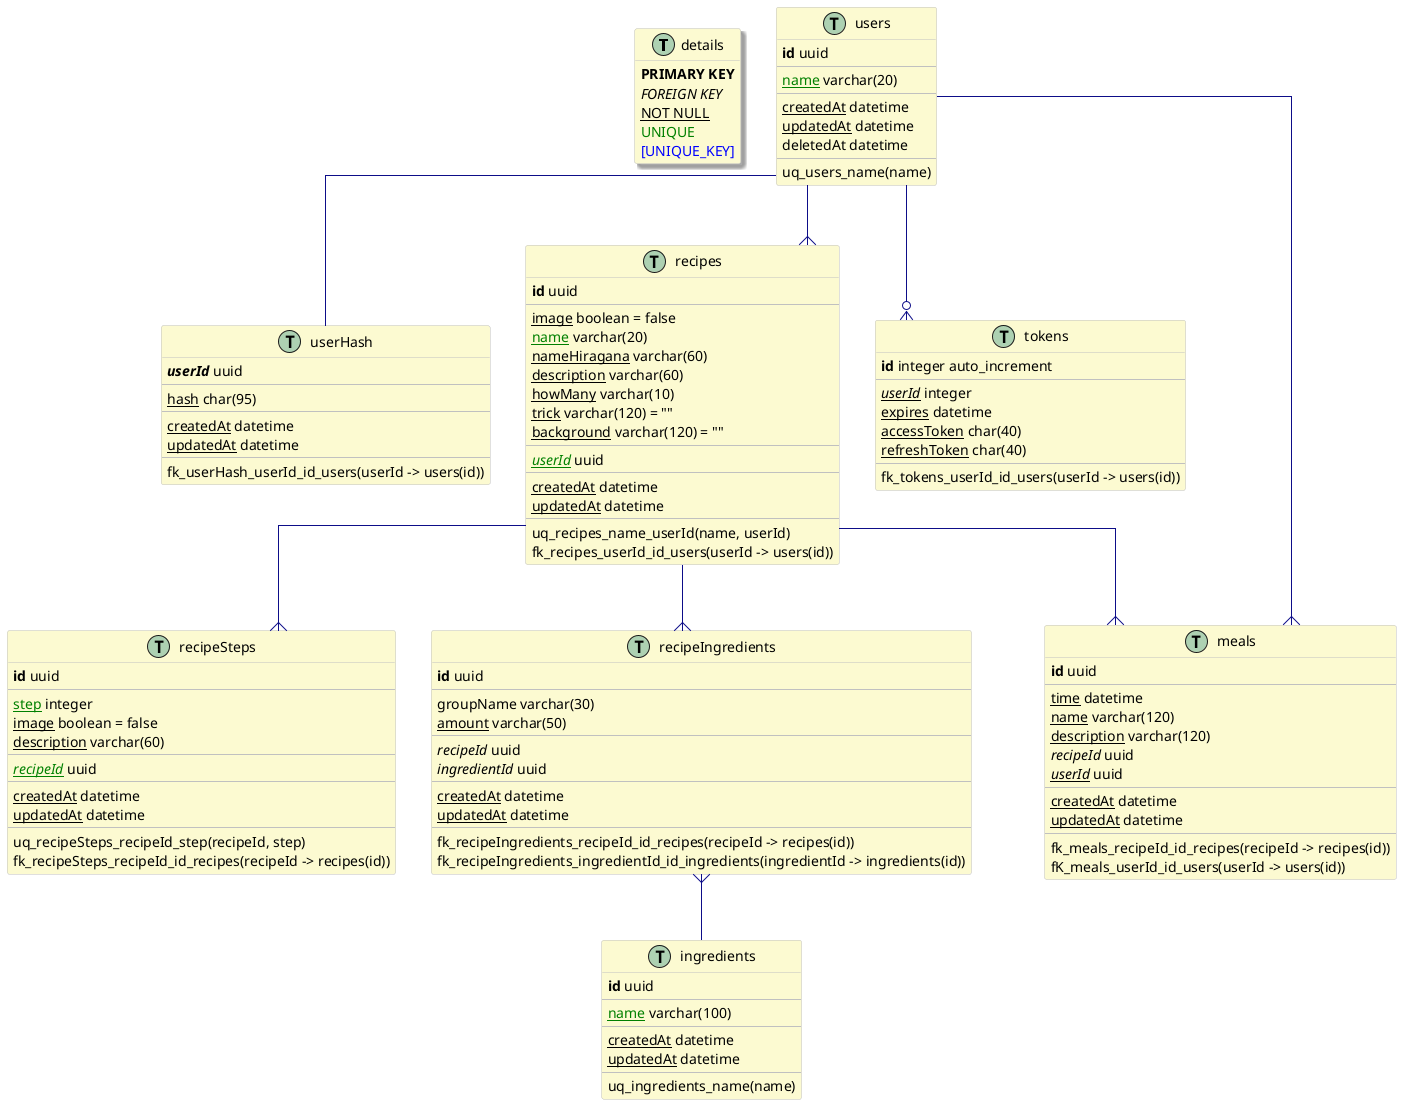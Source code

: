 @startuml
' styles
skinparam linetype ortho
skinparam shadowing false
skinparam shadowing<<with_shadow>> true

!unquoted function Table($name) return "class " + $name + " <<table>> << (T,#add1b2) >>"
!unquoted function primary_key(x) return "<b>" + x + "</b>"
!unquoted function foreign_key(x) return "<i>" + x + "</i>"
!unquoted function unique(x) return "<color:green>" + x + "</color>"
!unquoted function unique_key(x) return "<color:blue>" + x + "</color>"
!unquoted function $not_null(x) return "<u>" + x + "</u>"
!unquoted function unique_not_null(x) return "<color:green><u>" + x + "</u></color>"
!unquoted function foreign_key_not_null(x) return "<i><u>" + x + "</u></i>"
!unquoted function not_need(x) return "<s>" + x + "</s>"

skinparam class {
    ArrowColor #0d0d88
    ArrowStyle Bold
}

skinparam class<<table>> {
    BorderColor #c0c0c0
    BackgroundColor #fcfad1
}

hide methods
hide stereotypes

' entities
Table(details) <<with_shadow>> {
    primary_key(PRIMARY KEY)
    foreign_key(FOREIGN KEY)
    $not_null(NOT NULL)
    unique(UNIQUE)
    unique_key([UNIQUE_KEY])
}

Table(users) {
  primary_key(id) uuid
  ---
  unique_not_null(name) varchar(20)
  ---
  $not_null(createdAt) datetime
  $not_null(updatedAt) datetime
  deletedAt datetime
  ---
  uq_users_name(name)
}

Table(userHash) {
  foreign_key(primary_key(userId)) uuid
  ---
  $not_null(hash) char(95)
  ---
  $not_null(createdAt) datetime
  $not_null(updatedAt) datetime
  ---
  fk_userHash_userId_id_users(userId -> users(id))
}

Table(recipes) {
  primary_key(id) uuid
  ---
  $not_null(image) boolean = false
  unique_not_null(name) varchar(20)
  $not_null(nameHiragana) varchar(60)
  $not_null(description) varchar(60)
  $not_null(howMany) varchar(10)
  $not_null(trick) varchar(120) = ""
  $not_null(background) varchar(120) = ""
  ---
  unique(foreign_key_not_null(userId)) uuid
  ---
  $not_null(createdAt) datetime
  $not_null(updatedAt) datetime
  ---
  uq_recipes_name_userId(name, userId)
  fk_recipes_userId_id_users(userId -> users(id))
}

Table(recipeSteps) {
  primary_key(id) uuid
  ---
  unique($not_null(step)) integer
  $not_null(image) boolean = false
  $not_null(description) varchar(60)
  ---
  unique(foreign_key_not_null(recipeId)) uuid
  ---
  $not_null(createdAt) datetime
  $not_null(updatedAt) datetime
  ---
  uq_recipeSteps_recipeId_step(recipeId, step)
  fk_recipeSteps_recipeId_id_recipes(recipeId -> recipes(id))
}

Table(ingredients) {
  primary_key(id) uuid
  ---
  unique_not_null(name) varchar(100)
  ---
  $not_null(createdAt) datetime
  $not_null(updatedAt) datetime
  ---
  uq_ingredients_name(name)
}

Table(recipeIngredients) {
  primary_key(id) uuid
  ---
  groupName varchar(30)
  $not_null(amount) varchar(50)
  ---
  foreign_key(recipeId) uuid
  foreign_key(ingredientId) uuid
  ---
  $not_null(createdAt) datetime
  $not_null(updatedAt) datetime
  ---
  fk_recipeIngredients_recipeId_id_recipes(recipeId -> recipes(id))
  fk_recipeIngredients_ingredientId_id_ingredients(ingredientId -> ingredients(id))
}

Table(tokens) {
  primary_key(id) integer auto_increment
  ---
  foreign_key_not_null(userId) integer
  $not_null(expires) datetime
  $not_null(accessToken) char(40)
  $not_null(refreshToken) char(40)
  ---
  fk_tokens_userId_id_users(userId -> users(id))
}

Table(meals) {
  primary_key(id) uuid
  ---
  $not_null(time) datetime
  $not_null(name) varchar(120)
  $not_null(description) varchar(120)
  foreign_key(recipeId) uuid
  foreign_key_not_null(userId) uuid
  ---
  $not_null(createdAt) datetime
  $not_null(updatedAt) datetime
  ---
  fk_meals_recipeId_id_recipes(recipeId -> recipes(id))
  fK_meals_userId_id_users(userId -> users(id))
}

' relations
users -- userHash
users --{ recipes
recipes --{ recipeSteps
recipes --{ recipeIngredients
recipeIngredients }-- ingredients
users --o{ tokens
recipes --{ meals
users --{ meals
@enduml

